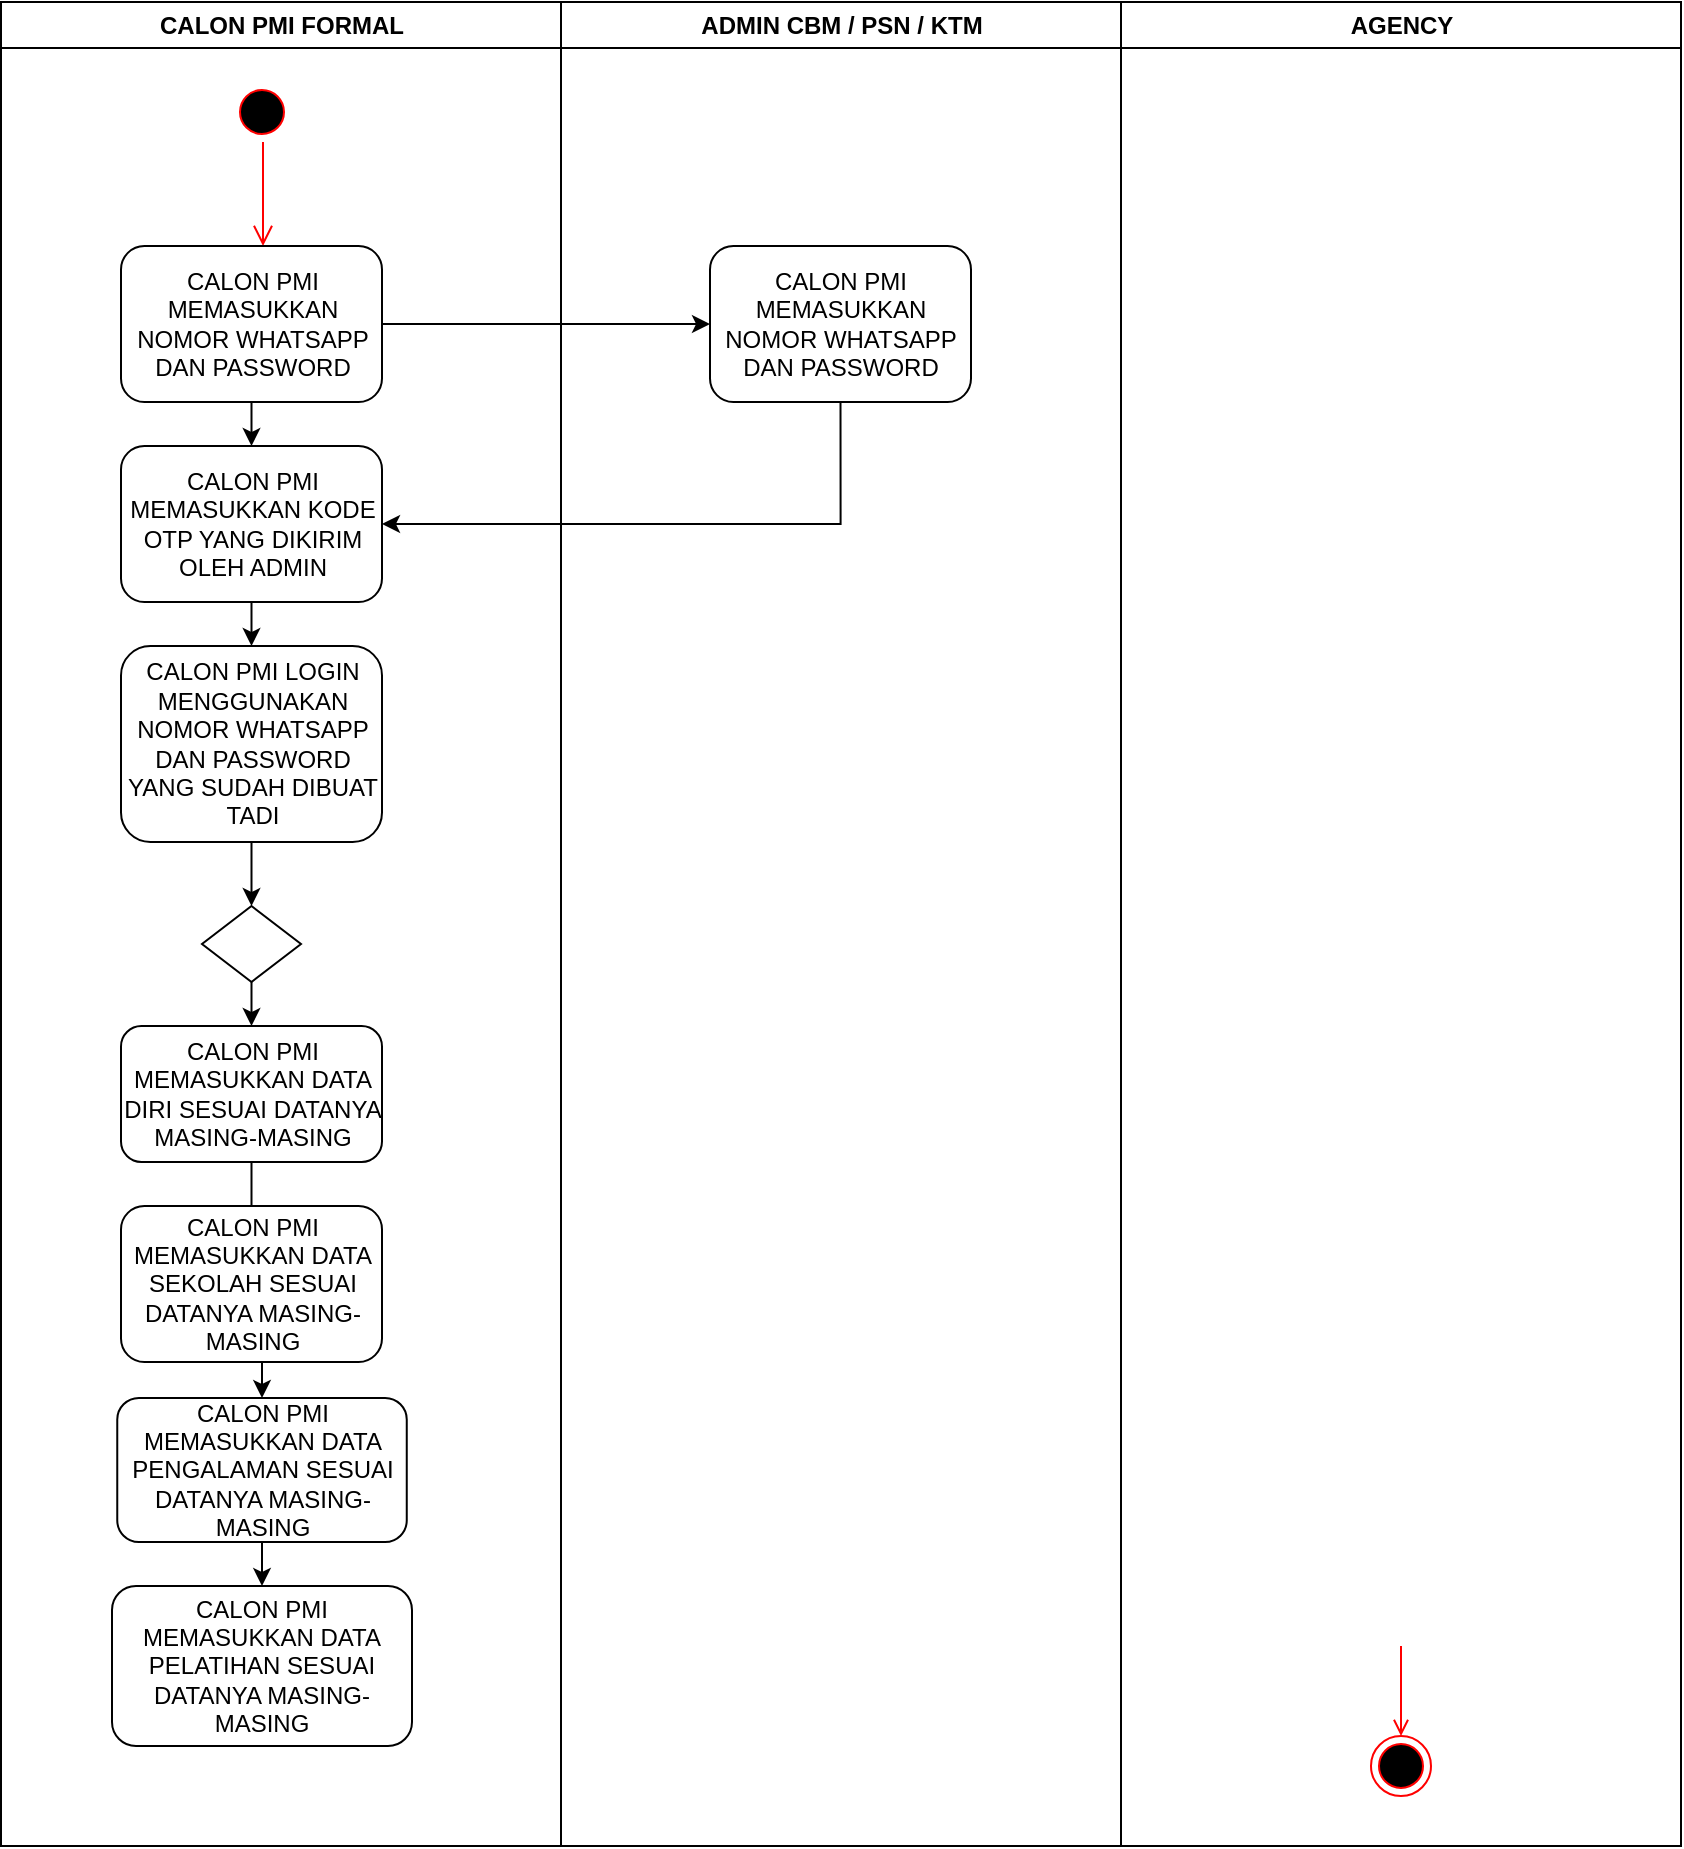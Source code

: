 <mxfile version="22.1.16" type="github">
  <diagram name="Page-1" id="e7e014a7-5840-1c2e-5031-d8a46d1fe8dd">
    <mxGraphModel dx="880" dy="484" grid="1" gridSize="10" guides="1" tooltips="1" connect="1" arrows="1" fold="1" page="1" pageScale="1" pageWidth="1169" pageHeight="826" background="none" math="0" shadow="0">
      <root>
        <mxCell id="0" />
        <mxCell id="1" parent="0" />
        <mxCell id="2" value="CALON PMI FORMAL" style="swimlane;whiteSpace=wrap" parent="1" vertex="1">
          <mxGeometry x="164.5" y="128" width="280" height="922" as="geometry" />
        </mxCell>
        <mxCell id="5" value="" style="ellipse;shape=startState;fillColor=#000000;strokeColor=#ff0000;" parent="2" vertex="1">
          <mxGeometry x="115.5" y="40" width="30" height="30" as="geometry" />
        </mxCell>
        <mxCell id="6" value="" style="edgeStyle=elbowEdgeStyle;elbow=horizontal;verticalAlign=bottom;endArrow=open;endSize=8;strokeColor=#FF0000;endFill=1;rounded=0" parent="2" source="5" edge="1">
          <mxGeometry x="100" y="40" as="geometry">
            <mxPoint x="131.5" y="122" as="targetPoint" />
            <Array as="points">
              <mxPoint x="131" y="92" />
            </Array>
          </mxGeometry>
        </mxCell>
        <mxCell id="dRTGYRYK9msKJ1_YzTi0-52" value="" style="edgeStyle=orthogonalEdgeStyle;rounded=0;orthogonalLoop=1;jettySize=auto;html=1;" edge="1" parent="2" source="dRTGYRYK9msKJ1_YzTi0-41" target="dRTGYRYK9msKJ1_YzTi0-47">
          <mxGeometry relative="1" as="geometry" />
        </mxCell>
        <mxCell id="dRTGYRYK9msKJ1_YzTi0-41" value="CALON PMI MEMASUKKAN NOMOR WHATSAPP DAN PASSWORD" style="rounded=1;whiteSpace=wrap;html=1;" vertex="1" parent="2">
          <mxGeometry x="60" y="122" width="130.5" height="78" as="geometry" />
        </mxCell>
        <mxCell id="dRTGYRYK9msKJ1_YzTi0-51" style="edgeStyle=orthogonalEdgeStyle;rounded=0;orthogonalLoop=1;jettySize=auto;html=1;exitX=0.5;exitY=1;exitDx=0;exitDy=0;entryX=0.5;entryY=0;entryDx=0;entryDy=0;" edge="1" parent="2" source="dRTGYRYK9msKJ1_YzTi0-47" target="dRTGYRYK9msKJ1_YzTi0-48">
          <mxGeometry relative="1" as="geometry" />
        </mxCell>
        <mxCell id="dRTGYRYK9msKJ1_YzTi0-47" value="CALON PMI MEMASUKKAN KODE OTP YANG DIKIRIM OLEH ADMIN" style="rounded=1;whiteSpace=wrap;html=1;" vertex="1" parent="2">
          <mxGeometry x="60" y="222" width="130.5" height="78" as="geometry" />
        </mxCell>
        <mxCell id="dRTGYRYK9msKJ1_YzTi0-53" value="" style="edgeStyle=orthogonalEdgeStyle;rounded=0;orthogonalLoop=1;jettySize=auto;html=1;" edge="1" parent="2" source="dRTGYRYK9msKJ1_YzTi0-48" target="dRTGYRYK9msKJ1_YzTi0-49">
          <mxGeometry relative="1" as="geometry" />
        </mxCell>
        <mxCell id="dRTGYRYK9msKJ1_YzTi0-48" value="CALON PMI LOGIN MENGGUNAKAN NOMOR WHATSAPP DAN PASSWORD YANG SUDAH DIBUAT TADI" style="rounded=1;whiteSpace=wrap;html=1;" vertex="1" parent="2">
          <mxGeometry x="60" y="322" width="130.5" height="98" as="geometry" />
        </mxCell>
        <mxCell id="dRTGYRYK9msKJ1_YzTi0-61" style="edgeStyle=orthogonalEdgeStyle;rounded=0;orthogonalLoop=1;jettySize=auto;html=1;exitX=0.5;exitY=1;exitDx=0;exitDy=0;entryX=0.5;entryY=0;entryDx=0;entryDy=0;" edge="1" parent="2" source="dRTGYRYK9msKJ1_YzTi0-49" target="dRTGYRYK9msKJ1_YzTi0-55">
          <mxGeometry relative="1" as="geometry" />
        </mxCell>
        <mxCell id="dRTGYRYK9msKJ1_YzTi0-49" value="" style="rhombus;whiteSpace=wrap;html=1;" vertex="1" parent="2">
          <mxGeometry x="100.5" y="452" width="49.5" height="38" as="geometry" />
        </mxCell>
        <mxCell id="dRTGYRYK9msKJ1_YzTi0-62" value="" style="edgeStyle=orthogonalEdgeStyle;rounded=0;orthogonalLoop=1;jettySize=auto;html=1;" edge="1" parent="2" source="dRTGYRYK9msKJ1_YzTi0-55" target="dRTGYRYK9msKJ1_YzTi0-57">
          <mxGeometry relative="1" as="geometry" />
        </mxCell>
        <mxCell id="dRTGYRYK9msKJ1_YzTi0-55" value="CALON PMI MEMASUKKAN DATA DIRI SESUAI DATANYA MASING-MASING" style="rounded=1;whiteSpace=wrap;html=1;" vertex="1" parent="2">
          <mxGeometry x="60" y="512" width="130.5" height="68" as="geometry" />
        </mxCell>
        <mxCell id="dRTGYRYK9msKJ1_YzTi0-58" value="CALON PMI MEMASUKKAN DATA SEKOLAH SESUAI DATANYA MASING-MASING" style="rounded=1;whiteSpace=wrap;html=1;" vertex="1" parent="2">
          <mxGeometry x="60" y="602" width="130.5" height="78" as="geometry" />
        </mxCell>
        <mxCell id="dRTGYRYK9msKJ1_YzTi0-57" value="CALON PMI MEMASUKKAN DATA PENGALAMAN SESUAI DATANYA MASING-MASING" style="rounded=1;whiteSpace=wrap;html=1;" vertex="1" parent="2">
          <mxGeometry x="58.13" y="698" width="144.75" height="72" as="geometry" />
        </mxCell>
        <mxCell id="dRTGYRYK9msKJ1_YzTi0-56" value="CALON PMI MEMASUKKAN DATA PELATIHAN SESUAI DATANYA MASING-MASING" style="rounded=1;whiteSpace=wrap;html=1;" vertex="1" parent="2">
          <mxGeometry x="55.5" y="792" width="150" height="80" as="geometry" />
        </mxCell>
        <mxCell id="dRTGYRYK9msKJ1_YzTi0-63" value="" style="edgeStyle=orthogonalEdgeStyle;rounded=0;orthogonalLoop=1;jettySize=auto;html=1;" edge="1" parent="2" source="dRTGYRYK9msKJ1_YzTi0-57" target="dRTGYRYK9msKJ1_YzTi0-56">
          <mxGeometry relative="1" as="geometry" />
        </mxCell>
        <mxCell id="3" value="ADMIN CBM / PSN / KTM" style="swimlane;whiteSpace=wrap" parent="1" vertex="1">
          <mxGeometry x="444.5" y="128" width="280" height="922" as="geometry" />
        </mxCell>
        <mxCell id="dRTGYRYK9msKJ1_YzTi0-44" value="CALON PMI MEMASUKKAN NOMOR WHATSAPP DAN PASSWORD" style="rounded=1;whiteSpace=wrap;html=1;" vertex="1" parent="3">
          <mxGeometry x="74.5" y="122" width="130.5" height="78" as="geometry" />
        </mxCell>
        <mxCell id="4" value="AGENCY" style="swimlane;whiteSpace=wrap" parent="1" vertex="1">
          <mxGeometry x="724.5" y="128" width="280" height="922" as="geometry" />
        </mxCell>
        <mxCell id="38" value="" style="ellipse;shape=endState;fillColor=#000000;strokeColor=#ff0000" parent="4" vertex="1">
          <mxGeometry x="125" y="867" width="30" height="30" as="geometry" />
        </mxCell>
        <mxCell id="39" value="" style="endArrow=open;strokeColor=#FF0000;endFill=1;rounded=0" parent="4" target="38" edge="1">
          <mxGeometry relative="1" as="geometry">
            <mxPoint x="140" y="822" as="sourcePoint" />
          </mxGeometry>
        </mxCell>
        <mxCell id="dRTGYRYK9msKJ1_YzTi0-43" style="edgeStyle=orthogonalEdgeStyle;rounded=0;orthogonalLoop=1;jettySize=auto;html=1;exitX=1;exitY=0.5;exitDx=0;exitDy=0;" edge="1" parent="1" source="dRTGYRYK9msKJ1_YzTi0-41" target="dRTGYRYK9msKJ1_YzTi0-44">
          <mxGeometry relative="1" as="geometry">
            <mxPoint x="490" y="289" as="targetPoint" />
          </mxGeometry>
        </mxCell>
        <mxCell id="dRTGYRYK9msKJ1_YzTi0-64" style="edgeStyle=orthogonalEdgeStyle;rounded=0;orthogonalLoop=1;jettySize=auto;html=1;exitX=0.5;exitY=1;exitDx=0;exitDy=0;entryX=1;entryY=0.5;entryDx=0;entryDy=0;" edge="1" parent="1" source="dRTGYRYK9msKJ1_YzTi0-44" target="dRTGYRYK9msKJ1_YzTi0-47">
          <mxGeometry relative="1" as="geometry" />
        </mxCell>
      </root>
    </mxGraphModel>
  </diagram>
</mxfile>
